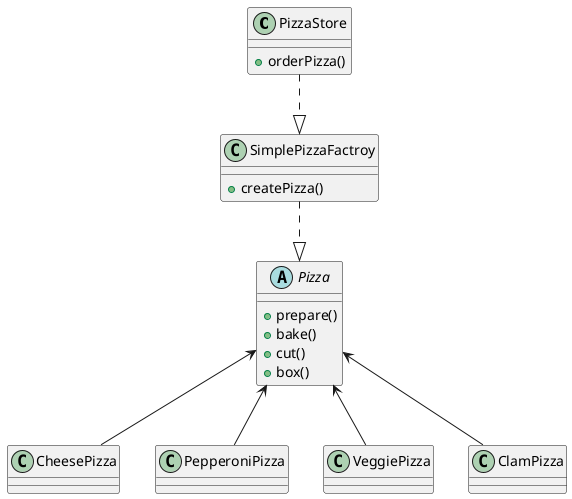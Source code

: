 @startuml SimplePizzaFactroy

class PizzaStore {
    +orderPizza()
       
}

class SimplePizzaFactroy {
    +createPizza()
}

abstract class Pizza{
    +prepare()
    +bake()
    +cut()
    +box()
}


class CheesePizza {
}

class PepperoniPizza {
}

class VeggiePizza {
}

class ClamPizza {
}

PizzaStore ..|> SimplePizzaFactroy 
SimplePizzaFactroy ..|> Pizza 

Pizza  <-- CheesePizza
Pizza  <-- PepperoniPizza
Pizza  <-- VeggiePizza
Pizza  <--  ClamPizza

@enduml